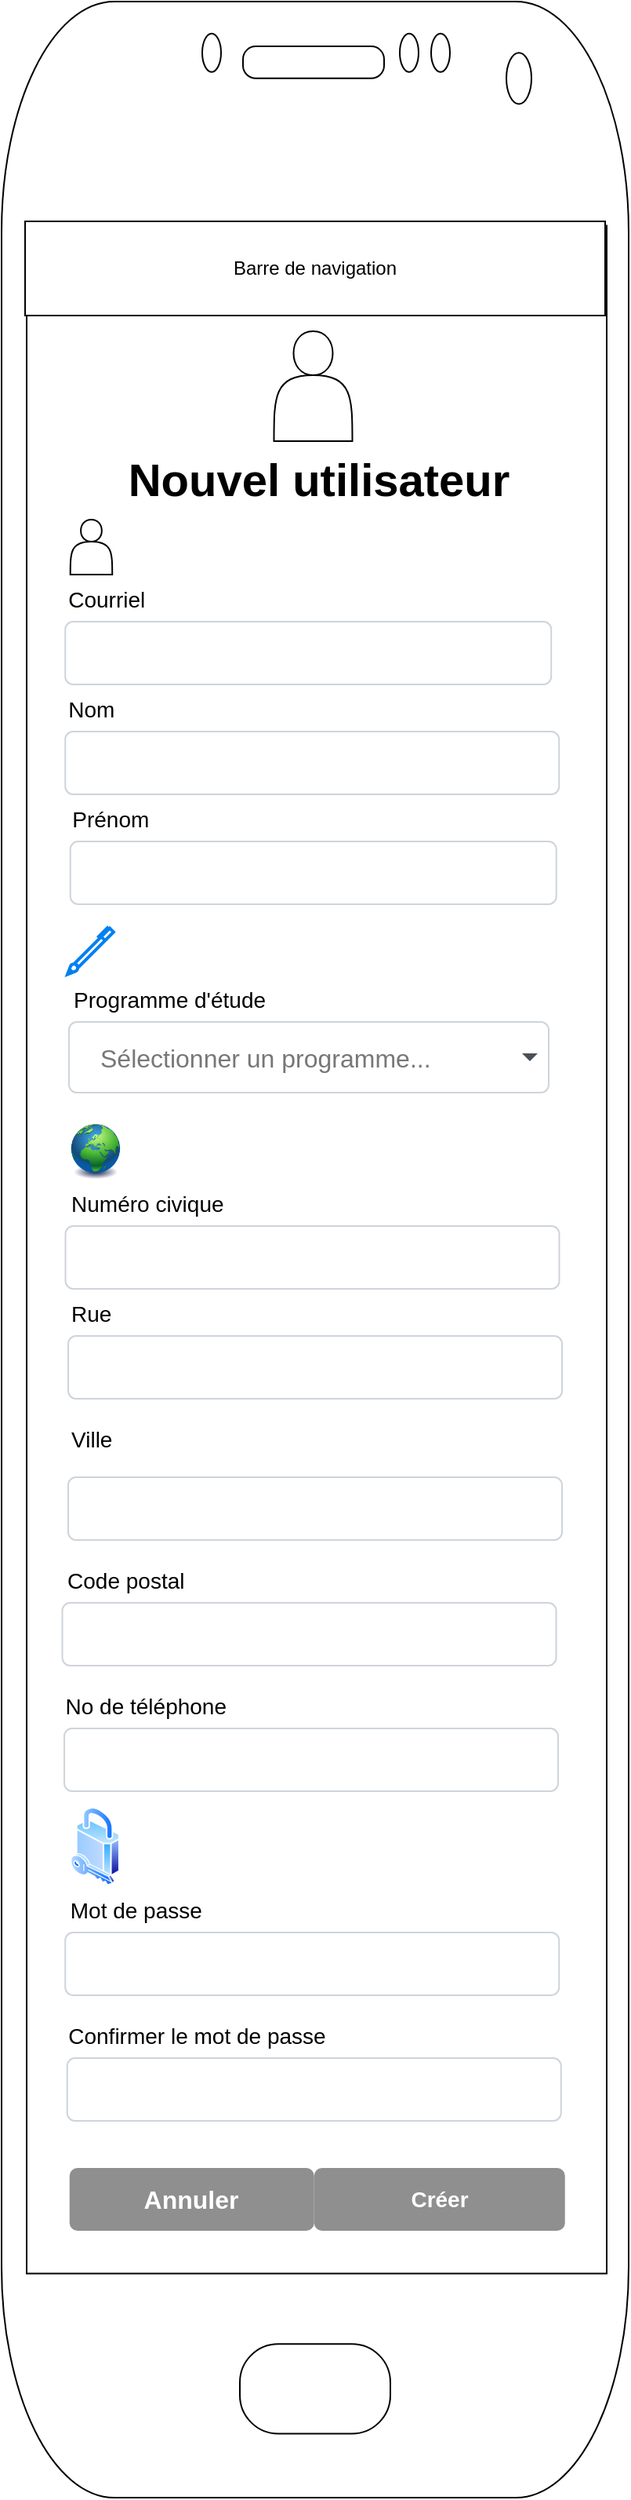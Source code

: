 <mxfile version="20.2.3" type="device"><diagram id="3M2_sD9lSML2Bdx2pEZl" name="Page-1"><mxGraphModel dx="1036" dy="1826" grid="1" gridSize="10" guides="1" tooltips="1" connect="1" arrows="1" fold="1" page="1" pageScale="1" pageWidth="827" pageHeight="1169" math="0" shadow="0"><root><mxCell id="0"/><mxCell id="1" parent="0"/><mxCell id="55dhiOcAt7gk3NpKwznk-15" value="" style="verticalLabelPosition=bottom;verticalAlign=top;html=1;shadow=0;dashed=0;strokeWidth=1;shape=mxgraph.android.phone2;fillStyle=auto;fontSize=19;" parent="1" vertex="1"><mxGeometry x="210" y="-100" width="400" height="1590" as="geometry"/></mxCell><mxCell id="_zoGtXDnthxCsJBWHSZ2-1" value="Barre de navigation" style="rounded=0;whiteSpace=wrap;html=1;" parent="1" vertex="1"><mxGeometry x="225.01" y="40" width="370" height="60" as="geometry"/></mxCell><mxCell id="kPig9eO8IsHg-zCL9Oqb-1" value="Nom" style="fillColor=none;strokeColor=none;align=left;fontSize=14;" parent="1" vertex="1"><mxGeometry x="250.62" y="335" width="100" height="30" as="geometry"/></mxCell><mxCell id="kPig9eO8IsHg-zCL9Oqb-2" value="" style="html=1;shadow=0;dashed=0;shape=mxgraph.bootstrap.rrect;rSize=5;fillColor=#ffffff;strokeColor=#CED4DA;align=left;spacing=15;fontSize=14;fontColor=#6C767D;" parent="1" vertex="1"><mxGeometry x="253.87" y="435" width="310" height="40" as="geometry"/></mxCell><mxCell id="kPig9eO8IsHg-zCL9Oqb-3" value="Prénom" style="fillColor=none;strokeColor=none;align=left;fontSize=14;" parent="1" vertex="1"><mxGeometry x="253.12" y="405" width="100" height="30" as="geometry"/></mxCell><mxCell id="kPig9eO8IsHg-zCL9Oqb-4" value="" style="html=1;shadow=0;dashed=0;shape=mxgraph.bootstrap.rrect;rSize=5;fillColor=#ffffff;strokeColor=#CED4DA;align=left;spacing=15;fontSize=14;fontColor=#6C767D;" parent="1" vertex="1"><mxGeometry x="250.62" y="365" width="315" height="40" as="geometry"/></mxCell><mxCell id="kPig9eO8IsHg-zCL9Oqb-5" value="Créer" style="html=1;shadow=0;dashed=0;shape=mxgraph.bootstrap.rrect;rSize=5;fillColor=#8F8F8F;strokeColor=none;align=center;spacing=15;fontSize=14;fontColor=#ffffff;fontStyle=1" parent="1" vertex="1"><mxGeometry x="409.37" y="1280" width="160" height="40" as="geometry"/></mxCell><mxCell id="kPig9eO8IsHg-zCL9Oqb-9" value="Ville" style="fillColor=none;strokeColor=none;align=left;fontSize=14;" parent="1" vertex="1"><mxGeometry x="252.51" y="800" width="100" height="30" as="geometry"/></mxCell><mxCell id="kPig9eO8IsHg-zCL9Oqb-10" value="&lt;font size=&quot;1&quot; style=&quot;&quot;&gt;&lt;b style=&quot;font-size: 29px;&quot;&gt;Nouvel utilisateur&lt;/b&gt;&lt;/font&gt;" style="text;html=1;align=center;verticalAlign=middle;resizable=0;points=[];autosize=1;strokeColor=none;fillColor=none;fontSize=14;" parent="1" vertex="1"><mxGeometry x="276.5" y="180" width="270" height="50" as="geometry"/></mxCell><mxCell id="kPig9eO8IsHg-zCL9Oqb-11" value="" style="html=1;shadow=0;dashed=0;shape=mxgraph.bootstrap.rrect;rSize=5;fillColor=#ffffff;strokeColor=#CED4DA;align=left;spacing=15;fontSize=14;fontColor=#6C767D;" parent="1" vertex="1"><mxGeometry x="250.76" y="680" width="315" height="40" as="geometry"/></mxCell><mxCell id="kPig9eO8IsHg-zCL9Oqb-12" value="Numéro civique" style="fillColor=none;strokeColor=none;align=left;fontSize=14;" parent="1" vertex="1"><mxGeometry x="252.51" y="650" width="100" height="30" as="geometry"/></mxCell><mxCell id="kPig9eO8IsHg-zCL9Oqb-13" value="" style="html=1;shadow=0;dashed=0;shape=mxgraph.bootstrap.rrect;rSize=5;fillColor=#ffffff;strokeColor=#CED4DA;align=left;spacing=15;fontSize=14;fontColor=#6C767D;" parent="1" vertex="1"><mxGeometry x="252.51" y="750" width="315" height="40" as="geometry"/></mxCell><mxCell id="kPig9eO8IsHg-zCL9Oqb-14" value="Rue" style="fillColor=none;strokeColor=none;align=left;fontSize=14;" parent="1" vertex="1"><mxGeometry x="252.51" y="720" width="100" height="30" as="geometry"/></mxCell><mxCell id="kPig9eO8IsHg-zCL9Oqb-15" value="" style="html=1;shadow=0;dashed=0;shape=mxgraph.bootstrap.rrect;rSize=5;fillColor=#ffffff;strokeColor=#CED4DA;align=left;spacing=15;fontSize=14;fontColor=#6C767D;" parent="1" vertex="1"><mxGeometry x="250.01" y="1000" width="315" height="40" as="geometry"/></mxCell><mxCell id="kPig9eO8IsHg-zCL9Oqb-16" value="No de téléphone" style="fillColor=none;strokeColor=none;align=left;fontSize=14;" parent="1" vertex="1"><mxGeometry x="248.76" y="970" width="100" height="30" as="geometry"/></mxCell><mxCell id="kPig9eO8IsHg-zCL9Oqb-17" value="" style="shape=actor;whiteSpace=wrap;html=1;" parent="1" vertex="1"><mxGeometry x="383.75" y="110" width="50" height="70" as="geometry"/></mxCell><mxCell id="kPig9eO8IsHg-zCL9Oqb-18" value="" style="html=1;shadow=0;dashed=0;shape=mxgraph.bootstrap.rrect;rSize=5;fillColor=#ffffff;strokeColor=#CED4DA;align=left;spacing=15;fontSize=14;fontColor=#6C767D;" parent="1" vertex="1"><mxGeometry x="248.76" y="920" width="315" height="40" as="geometry"/></mxCell><mxCell id="kPig9eO8IsHg-zCL9Oqb-19" value="Code postal" style="fillColor=none;strokeColor=none;align=left;fontSize=14;" parent="1" vertex="1"><mxGeometry x="250.01" y="890" width="100" height="30" as="geometry"/></mxCell><mxCell id="kPig9eO8IsHg-zCL9Oqb-20" value="Annuler" style="html=1;shadow=0;dashed=0;shape=mxgraph.bootstrap.rrect;rSize=5;strokeColor=none;strokeWidth=1;fillColor=#8F8F8F;fontColor=#FFFFFF;whiteSpace=wrap;align=center;verticalAlign=middle;spacingLeft=0;fontStyle=1;fontSize=16;spacing=5;" parent="1" vertex="1"><mxGeometry x="253.37" y="1280" width="156" height="40" as="geometry"/></mxCell><mxCell id="6U-D7uiX6n1hVu-mCRhO-1" value="" style="html=1;shadow=0;dashed=0;shape=mxgraph.bootstrap.rrect;rSize=5;fillColor=#ffffff;strokeColor=#CED4DA;align=left;spacing=15;fontSize=14;fontColor=#6C767D;" parent="1" vertex="1"><mxGeometry x="252.51" y="840" width="315" height="40" as="geometry"/></mxCell><mxCell id="x-azi1hO5yNVulNAXtLm-1" value="" style="html=1;shadow=0;dashed=0;shape=mxgraph.bootstrap.rrect;rSize=5;fillColor=#ffffff;strokeColor=#CED4DA;align=left;spacing=15;fontSize=14;fontColor=#6C767D;" vertex="1" parent="1"><mxGeometry x="250.62" y="295" width="310" height="40" as="geometry"/></mxCell><mxCell id="x-azi1hO5yNVulNAXtLm-2" value="Courriel" style="fillColor=none;strokeColor=none;align=left;fontSize=14;" vertex="1" parent="1"><mxGeometry x="250.62" y="265" width="100" height="30" as="geometry"/></mxCell><mxCell id="x-azi1hO5yNVulNAXtLm-3" value="" style="html=1;shadow=0;dashed=0;shape=mxgraph.bootstrap.rrect;rSize=5;fillColor=#ffffff;strokeColor=#CED4DA;align=left;spacing=15;fontSize=14;fontColor=#6C767D;" vertex="1" parent="1"><mxGeometry x="251.87" y="1210" width="315" height="40" as="geometry"/></mxCell><mxCell id="x-azi1hO5yNVulNAXtLm-4" value="Confirmer le mot de passe" style="fillColor=none;strokeColor=none;align=left;fontSize=14;" vertex="1" parent="1"><mxGeometry x="250.62" y="1180" width="100" height="30" as="geometry"/></mxCell><mxCell id="x-azi1hO5yNVulNAXtLm-5" value="" style="html=1;shadow=0;dashed=0;shape=mxgraph.bootstrap.rrect;rSize=5;fillColor=#ffffff;strokeColor=#CED4DA;align=left;spacing=15;fontSize=14;fontColor=#6C767D;" vertex="1" parent="1"><mxGeometry x="250.62" y="1130" width="315" height="40" as="geometry"/></mxCell><mxCell id="x-azi1hO5yNVulNAXtLm-6" value="Mot de passe" style="fillColor=none;strokeColor=none;align=left;fontSize=14;" vertex="1" parent="1"><mxGeometry x="251.87" y="1100" width="100" height="30" as="geometry"/></mxCell><mxCell id="x-azi1hO5yNVulNAXtLm-7" value="" style="aspect=fixed;perimeter=ellipsePerimeter;html=1;align=center;shadow=0;dashed=0;spacingTop=3;image;image=img/lib/active_directory/security.svg;" vertex="1" parent="1"><mxGeometry x="254" y="1050" width="31.5" height="50" as="geometry"/></mxCell><mxCell id="x-azi1hO5yNVulNAXtLm-9" value="" style="shape=actor;whiteSpace=wrap;html=1;" vertex="1" parent="1"><mxGeometry x="253.87" y="230" width="26.74" height="35" as="geometry"/></mxCell><mxCell id="x-azi1hO5yNVulNAXtLm-11" value="Sélectionner un programme..." style="html=1;shadow=0;dashed=0;shape=mxgraph.bootstrap.rrect;rSize=5;strokeColor=#CED4DA;strokeWidth=1;fillColor=#ffffff;fontColor=#777777;whiteSpace=wrap;align=left;verticalAlign=middle;fontStyle=0;fontSize=16;spacing=20;" vertex="1" parent="1"><mxGeometry x="253" y="550" width="306" height="45" as="geometry"/></mxCell><mxCell id="x-azi1hO5yNVulNAXtLm-12" value="" style="shape=triangle;direction=south;fillColor=#495057;strokeColor=none;perimeter=none;" vertex="1" parent="x-azi1hO5yNVulNAXtLm-11"><mxGeometry x="1" y="0.5" width="10" height="5" relative="1" as="geometry"><mxPoint x="-17" y="-2.5" as="offset"/></mxGeometry></mxCell><mxCell id="x-azi1hO5yNVulNAXtLm-13" value="Programme d'étude" style="fillColor=none;strokeColor=none;align=left;fontSize=14;" vertex="1" parent="1"><mxGeometry x="254" y="520" width="100" height="30" as="geometry"/></mxCell><mxCell id="x-azi1hO5yNVulNAXtLm-17" value="" style="image;html=1;image=img/lib/clip_art/general/Earth_globe_128x128.png;fontSize=16;strokeColor=#CED4DA;" vertex="1" parent="1"><mxGeometry x="250.01" y="615" width="40" height="35" as="geometry"/></mxCell><mxCell id="x-azi1hO5yNVulNAXtLm-18" value="" style="html=1;verticalLabelPosition=bottom;align=center;labelBackgroundColor=#ffffff;verticalAlign=top;strokeWidth=2;strokeColor=#0080F0;shadow=0;dashed=0;shape=mxgraph.ios7.icons.pen;fontSize=16;" vertex="1" parent="1"><mxGeometry x="252" y="490" width="29.4" height="29.7" as="geometry"/></mxCell></root></mxGraphModel></diagram></mxfile>